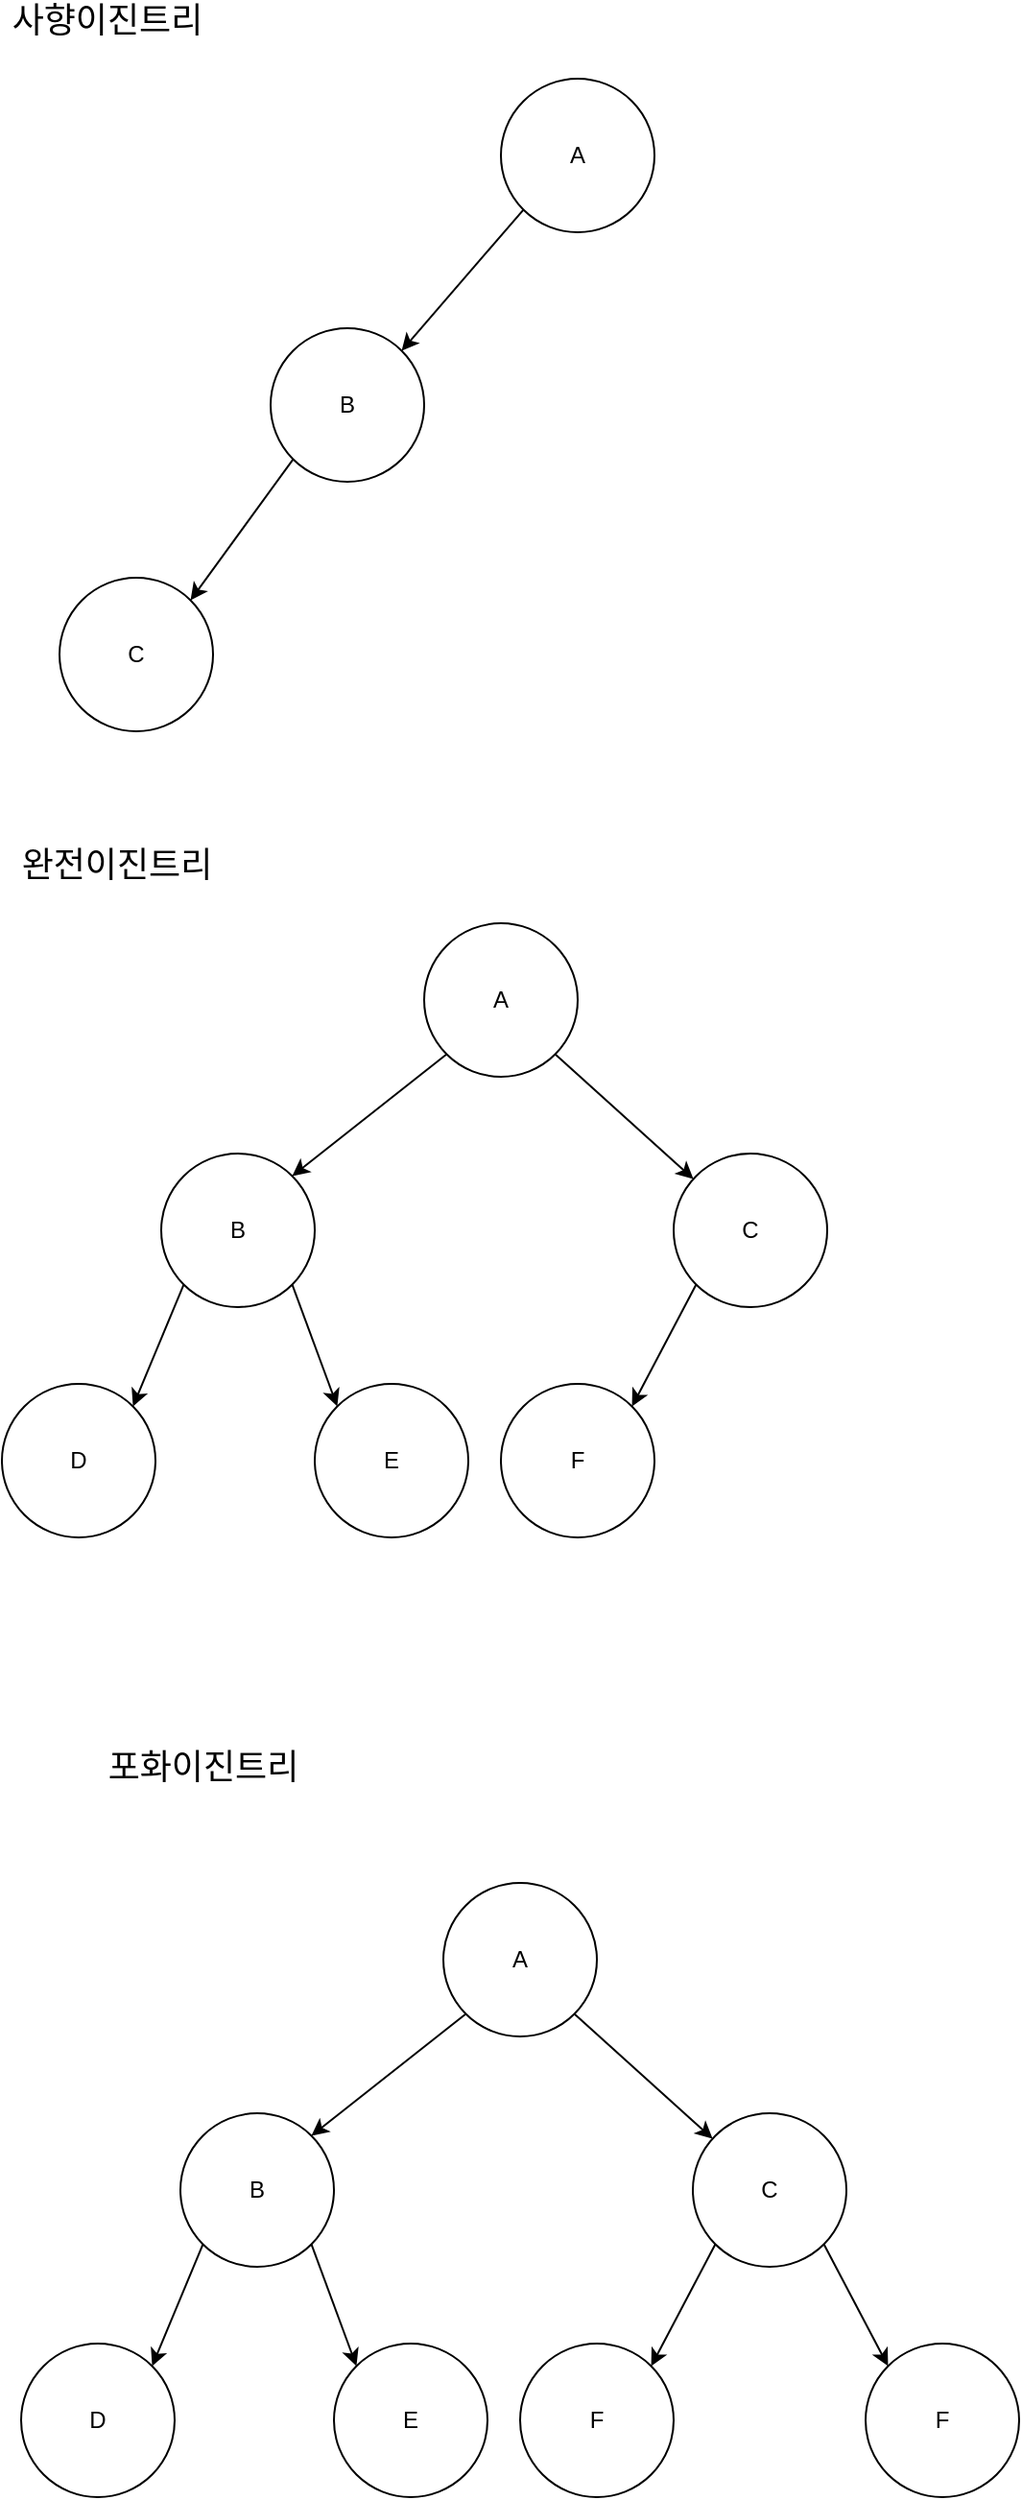 <mxfile version="14.4.3" type="device"><diagram id="2rQoj_M6a8H4B2dlfiXq" name="페이지-1"><mxGraphModel dx="1086" dy="806" grid="1" gridSize="10" guides="1" tooltips="1" connect="1" arrows="1" fold="1" page="1" pageScale="1" pageWidth="827" pageHeight="1169" math="0" shadow="0"><root><mxCell id="0"/><mxCell id="1" parent="0"/><mxCell id="6jo7EXNDekc1ntAcf9xk-2" value="&lt;font style=&quot;font-size: 18px&quot;&gt;사향이진트리&lt;/font&gt;" style="text;html=1;strokeColor=none;fillColor=none;align=center;verticalAlign=middle;whiteSpace=wrap;rounded=0;" vertex="1" parent="1"><mxGeometry x="40" y="40" width="110" height="20" as="geometry"/></mxCell><mxCell id="6jo7EXNDekc1ntAcf9xk-3" value="&lt;font style=&quot;font-size: 18px&quot;&gt;포화이진트리&lt;/font&gt;" style="text;html=1;strokeColor=none;fillColor=none;align=center;verticalAlign=middle;whiteSpace=wrap;rounded=0;" vertex="1" parent="1"><mxGeometry x="87" y="950" width="116" height="20" as="geometry"/></mxCell><mxCell id="6jo7EXNDekc1ntAcf9xk-4" value="&lt;font style=&quot;font-size: 18px&quot;&gt;완전이진트리&lt;/font&gt;" style="text;html=1;strokeColor=none;fillColor=none;align=center;verticalAlign=middle;whiteSpace=wrap;rounded=0;" vertex="1" parent="1"><mxGeometry x="40" y="480" width="120" height="20" as="geometry"/></mxCell><mxCell id="6jo7EXNDekc1ntAcf9xk-7" value="A" style="ellipse;whiteSpace=wrap;html=1;aspect=fixed;" vertex="1" parent="1"><mxGeometry x="300" y="80" width="80" height="80" as="geometry"/></mxCell><mxCell id="6jo7EXNDekc1ntAcf9xk-8" value="B" style="ellipse;whiteSpace=wrap;html=1;aspect=fixed;" vertex="1" parent="1"><mxGeometry x="180" y="210" width="80" height="80" as="geometry"/></mxCell><mxCell id="6jo7EXNDekc1ntAcf9xk-9" value="C" style="ellipse;whiteSpace=wrap;html=1;aspect=fixed;" vertex="1" parent="1"><mxGeometry x="70" y="340" width="80" height="80" as="geometry"/></mxCell><mxCell id="6jo7EXNDekc1ntAcf9xk-12" value="" style="endArrow=classic;html=1;entryX=1;entryY=0;entryDx=0;entryDy=0;exitX=0;exitY=1;exitDx=0;exitDy=0;" edge="1" parent="1" source="6jo7EXNDekc1ntAcf9xk-7" target="6jo7EXNDekc1ntAcf9xk-8"><mxGeometry width="50" height="50" relative="1" as="geometry"><mxPoint x="390" y="270" as="sourcePoint"/><mxPoint x="440" y="220" as="targetPoint"/></mxGeometry></mxCell><mxCell id="6jo7EXNDekc1ntAcf9xk-13" value="" style="endArrow=classic;html=1;entryX=1;entryY=0;entryDx=0;entryDy=0;exitX=0;exitY=1;exitDx=0;exitDy=0;" edge="1" parent="1" source="6jo7EXNDekc1ntAcf9xk-8" target="6jo7EXNDekc1ntAcf9xk-9"><mxGeometry width="50" height="50" relative="1" as="geometry"><mxPoint x="321.716" y="158.284" as="sourcePoint"/><mxPoint x="258.284" y="231.716" as="targetPoint"/></mxGeometry></mxCell><mxCell id="6jo7EXNDekc1ntAcf9xk-14" value="A" style="ellipse;whiteSpace=wrap;html=1;aspect=fixed;" vertex="1" parent="1"><mxGeometry x="260" y="520" width="80" height="80" as="geometry"/></mxCell><mxCell id="6jo7EXNDekc1ntAcf9xk-15" value="B" style="ellipse;whiteSpace=wrap;html=1;aspect=fixed;" vertex="1" parent="1"><mxGeometry x="123" y="640" width="80" height="80" as="geometry"/></mxCell><mxCell id="6jo7EXNDekc1ntAcf9xk-17" value="" style="endArrow=classic;html=1;entryX=1;entryY=0;entryDx=0;entryDy=0;exitX=0;exitY=1;exitDx=0;exitDy=0;" edge="1" parent="1" source="6jo7EXNDekc1ntAcf9xk-14" target="6jo7EXNDekc1ntAcf9xk-15"><mxGeometry width="50" height="50" relative="1" as="geometry"><mxPoint x="390" y="870" as="sourcePoint"/><mxPoint x="440" y="820" as="targetPoint"/></mxGeometry></mxCell><mxCell id="6jo7EXNDekc1ntAcf9xk-18" value="C" style="ellipse;whiteSpace=wrap;html=1;aspect=fixed;" vertex="1" parent="1"><mxGeometry x="390" y="640" width="80" height="80" as="geometry"/></mxCell><mxCell id="6jo7EXNDekc1ntAcf9xk-20" value="" style="endArrow=classic;html=1;exitX=1;exitY=1;exitDx=0;exitDy=0;" edge="1" parent="1" source="6jo7EXNDekc1ntAcf9xk-14" target="6jo7EXNDekc1ntAcf9xk-18"><mxGeometry width="50" height="50" relative="1" as="geometry"><mxPoint x="251.716" y="598.284" as="sourcePoint"/><mxPoint x="201.284" y="661.716" as="targetPoint"/></mxGeometry></mxCell><mxCell id="6jo7EXNDekc1ntAcf9xk-21" value="D" style="ellipse;whiteSpace=wrap;html=1;aspect=fixed;" vertex="1" parent="1"><mxGeometry x="40" y="760" width="80" height="80" as="geometry"/></mxCell><mxCell id="6jo7EXNDekc1ntAcf9xk-22" value="" style="endArrow=classic;html=1;entryX=1;entryY=0;entryDx=0;entryDy=0;exitX=0;exitY=1;exitDx=0;exitDy=0;" edge="1" parent="1" source="6jo7EXNDekc1ntAcf9xk-15" target="6jo7EXNDekc1ntAcf9xk-21"><mxGeometry width="50" height="50" relative="1" as="geometry"><mxPoint x="251.716" y="598.284" as="sourcePoint"/><mxPoint x="201.284" y="661.716" as="targetPoint"/></mxGeometry></mxCell><mxCell id="6jo7EXNDekc1ntAcf9xk-23" value="E" style="ellipse;whiteSpace=wrap;html=1;aspect=fixed;" vertex="1" parent="1"><mxGeometry x="203" y="760" width="80" height="80" as="geometry"/></mxCell><mxCell id="6jo7EXNDekc1ntAcf9xk-24" value="" style="endArrow=classic;html=1;entryX=0;entryY=0;entryDx=0;entryDy=0;exitX=1;exitY=1;exitDx=0;exitDy=0;" edge="1" parent="1" source="6jo7EXNDekc1ntAcf9xk-15" target="6jo7EXNDekc1ntAcf9xk-23"><mxGeometry width="50" height="50" relative="1" as="geometry"><mxPoint x="251.716" y="598.284" as="sourcePoint"/><mxPoint x="201.284" y="661.716" as="targetPoint"/></mxGeometry></mxCell><mxCell id="6jo7EXNDekc1ntAcf9xk-25" value="F" style="ellipse;whiteSpace=wrap;html=1;aspect=fixed;" vertex="1" parent="1"><mxGeometry x="300" y="760" width="80" height="80" as="geometry"/></mxCell><mxCell id="6jo7EXNDekc1ntAcf9xk-26" value="" style="endArrow=classic;html=1;exitX=0;exitY=1;exitDx=0;exitDy=0;entryX=1;entryY=0;entryDx=0;entryDy=0;" edge="1" parent="1" source="6jo7EXNDekc1ntAcf9xk-18" target="6jo7EXNDekc1ntAcf9xk-25"><mxGeometry width="50" height="50" relative="1" as="geometry"><mxPoint x="338.284" y="598.284" as="sourcePoint"/><mxPoint x="410.283" y="663.225" as="targetPoint"/></mxGeometry></mxCell><mxCell id="6jo7EXNDekc1ntAcf9xk-27" value="A" style="ellipse;whiteSpace=wrap;html=1;aspect=fixed;" vertex="1" parent="1"><mxGeometry x="270" y="1020" width="80" height="80" as="geometry"/></mxCell><mxCell id="6jo7EXNDekc1ntAcf9xk-28" value="B" style="ellipse;whiteSpace=wrap;html=1;aspect=fixed;" vertex="1" parent="1"><mxGeometry x="133" y="1140" width="80" height="80" as="geometry"/></mxCell><mxCell id="6jo7EXNDekc1ntAcf9xk-29" value="" style="endArrow=classic;html=1;entryX=1;entryY=0;entryDx=0;entryDy=0;exitX=0;exitY=1;exitDx=0;exitDy=0;" edge="1" source="6jo7EXNDekc1ntAcf9xk-27" target="6jo7EXNDekc1ntAcf9xk-28" parent="1"><mxGeometry width="50" height="50" relative="1" as="geometry"><mxPoint x="400" y="1370" as="sourcePoint"/><mxPoint x="450" y="1320" as="targetPoint"/></mxGeometry></mxCell><mxCell id="6jo7EXNDekc1ntAcf9xk-30" value="C" style="ellipse;whiteSpace=wrap;html=1;aspect=fixed;" vertex="1" parent="1"><mxGeometry x="400" y="1140" width="80" height="80" as="geometry"/></mxCell><mxCell id="6jo7EXNDekc1ntAcf9xk-31" value="" style="endArrow=classic;html=1;exitX=1;exitY=1;exitDx=0;exitDy=0;" edge="1" source="6jo7EXNDekc1ntAcf9xk-27" target="6jo7EXNDekc1ntAcf9xk-30" parent="1"><mxGeometry width="50" height="50" relative="1" as="geometry"><mxPoint x="261.716" y="1098.284" as="sourcePoint"/><mxPoint x="211.284" y="1161.716" as="targetPoint"/></mxGeometry></mxCell><mxCell id="6jo7EXNDekc1ntAcf9xk-32" value="D" style="ellipse;whiteSpace=wrap;html=1;aspect=fixed;" vertex="1" parent="1"><mxGeometry x="50" y="1260" width="80" height="80" as="geometry"/></mxCell><mxCell id="6jo7EXNDekc1ntAcf9xk-33" value="" style="endArrow=classic;html=1;entryX=1;entryY=0;entryDx=0;entryDy=0;exitX=0;exitY=1;exitDx=0;exitDy=0;" edge="1" source="6jo7EXNDekc1ntAcf9xk-28" target="6jo7EXNDekc1ntAcf9xk-32" parent="1"><mxGeometry width="50" height="50" relative="1" as="geometry"><mxPoint x="261.716" y="1098.284" as="sourcePoint"/><mxPoint x="211.284" y="1161.716" as="targetPoint"/></mxGeometry></mxCell><mxCell id="6jo7EXNDekc1ntAcf9xk-34" value="E" style="ellipse;whiteSpace=wrap;html=1;aspect=fixed;" vertex="1" parent="1"><mxGeometry x="213" y="1260" width="80" height="80" as="geometry"/></mxCell><mxCell id="6jo7EXNDekc1ntAcf9xk-35" value="" style="endArrow=classic;html=1;entryX=0;entryY=0;entryDx=0;entryDy=0;exitX=1;exitY=1;exitDx=0;exitDy=0;" edge="1" source="6jo7EXNDekc1ntAcf9xk-28" target="6jo7EXNDekc1ntAcf9xk-34" parent="1"><mxGeometry width="50" height="50" relative="1" as="geometry"><mxPoint x="261.716" y="1098.284" as="sourcePoint"/><mxPoint x="211.284" y="1161.716" as="targetPoint"/></mxGeometry></mxCell><mxCell id="6jo7EXNDekc1ntAcf9xk-36" value="F" style="ellipse;whiteSpace=wrap;html=1;aspect=fixed;" vertex="1" parent="1"><mxGeometry x="310" y="1260" width="80" height="80" as="geometry"/></mxCell><mxCell id="6jo7EXNDekc1ntAcf9xk-37" value="" style="endArrow=classic;html=1;exitX=0;exitY=1;exitDx=0;exitDy=0;entryX=1;entryY=0;entryDx=0;entryDy=0;" edge="1" source="6jo7EXNDekc1ntAcf9xk-30" target="6jo7EXNDekc1ntAcf9xk-36" parent="1"><mxGeometry width="50" height="50" relative="1" as="geometry"><mxPoint x="348.284" y="1098.284" as="sourcePoint"/><mxPoint x="420.283" y="1163.225" as="targetPoint"/></mxGeometry></mxCell><mxCell id="6jo7EXNDekc1ntAcf9xk-38" value="F" style="ellipse;whiteSpace=wrap;html=1;aspect=fixed;" vertex="1" parent="1"><mxGeometry x="490" y="1260" width="80" height="80" as="geometry"/></mxCell><mxCell id="6jo7EXNDekc1ntAcf9xk-39" value="" style="endArrow=classic;html=1;exitX=1;exitY=1;exitDx=0;exitDy=0;entryX=0;entryY=0;entryDx=0;entryDy=0;" edge="1" parent="1" source="6jo7EXNDekc1ntAcf9xk-30" target="6jo7EXNDekc1ntAcf9xk-38"><mxGeometry width="50" height="50" relative="1" as="geometry"><mxPoint x="421.716" y="1218.284" as="sourcePoint"/><mxPoint x="388.284" y="1281.716" as="targetPoint"/></mxGeometry></mxCell></root></mxGraphModel></diagram></mxfile>